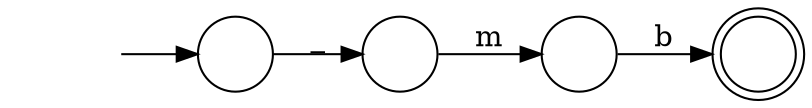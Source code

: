 digraph Automaton {
  rankdir = LR;
  0 [shape=doublecircle,label=""];
  1 [shape=circle,label=""];
  initial [shape=plaintext,label=""];
  initial -> 1
  1 -> 3 [label="_"]
  2 [shape=circle,label=""];
  2 -> 0 [label="b"]
  3 [shape=circle,label=""];
  3 -> 2 [label="m"]
}
